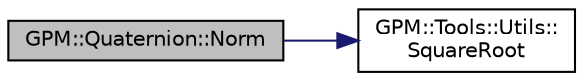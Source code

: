 digraph "GPM::Quaternion::Norm"
{
 // INTERACTIVE_SVG=YES
 // LATEX_PDF_SIZE
  edge [fontname="Helvetica",fontsize="10",labelfontname="Helvetica",labelfontsize="10"];
  node [fontname="Helvetica",fontsize="10",shape=record];
  rankdir="LR";
  Node166 [label="GPM::Quaternion::Norm",height=0.2,width=0.4,color="black", fillcolor="grey75", style="filled", fontcolor="black",tooltip="Norm of a quaternion, alias magnitude."];
  Node166 -> Node167 [color="midnightblue",fontsize="10",style="solid",fontname="Helvetica"];
  Node167 [label="GPM::Tools::Utils::\lSquareRoot",height=0.2,width=0.4,color="black", fillcolor="white", style="filled",URL="$class_g_p_m_1_1_tools_1_1_utils.html#a146bc1e50694a48775a923433b3175df",tooltip="Return the square root of a numeric value."];
}
